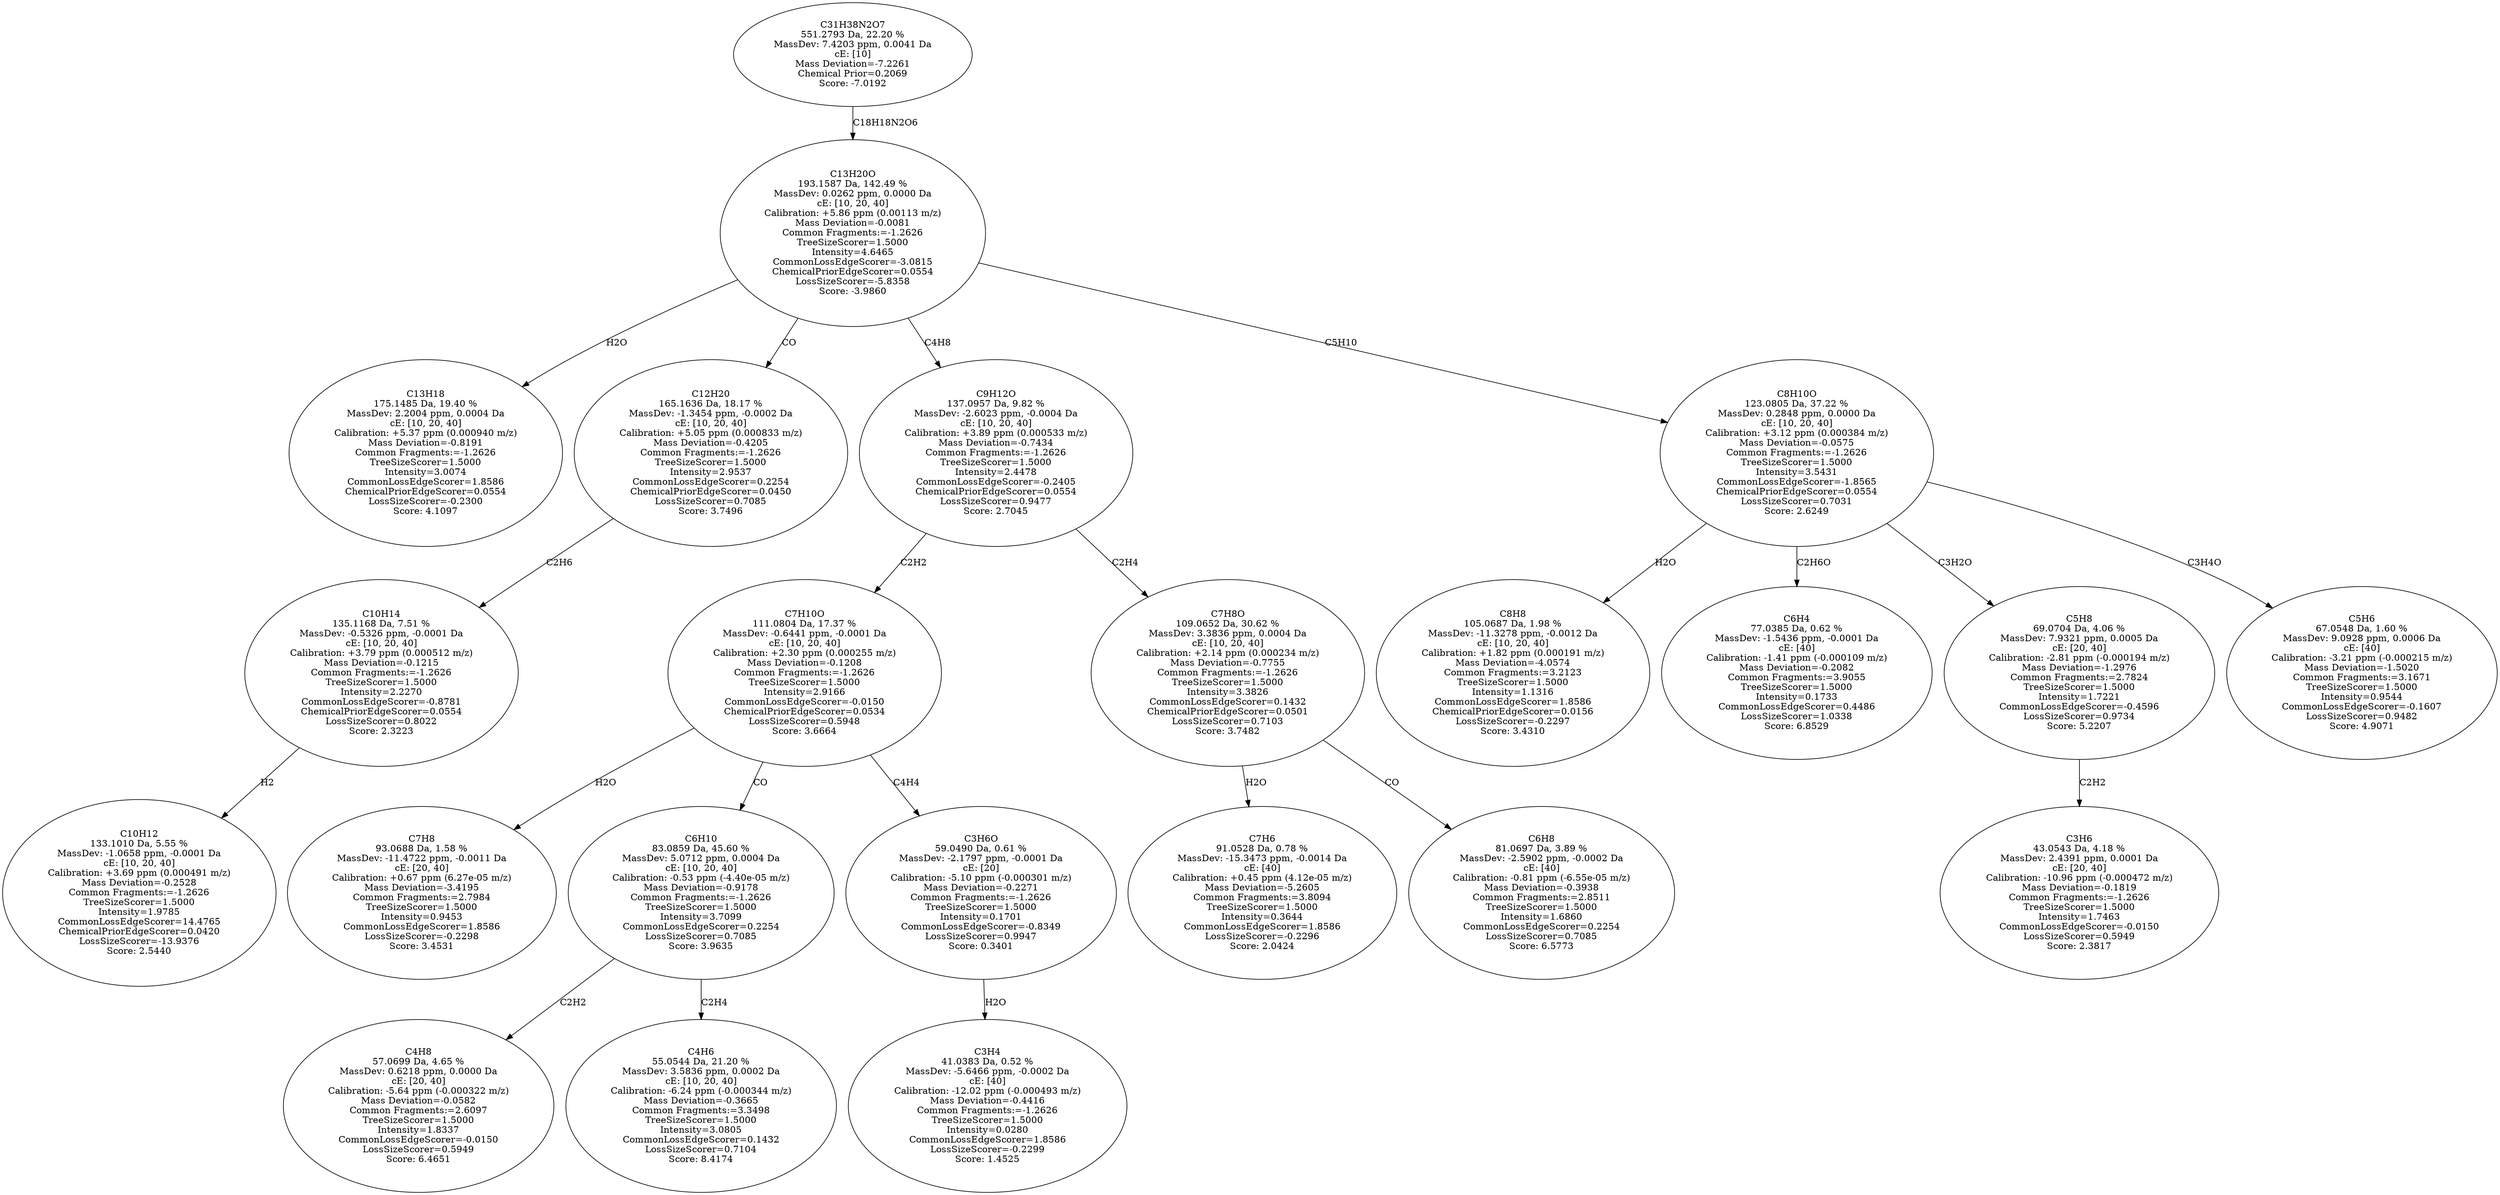 strict digraph {
v1 [label="C13H18\n175.1485 Da, 19.40 %\nMassDev: 2.2004 ppm, 0.0004 Da\ncE: [10, 20, 40]\nCalibration: +5.37 ppm (0.000940 m/z)\nMass Deviation=-0.8191\nCommon Fragments:=-1.2626\nTreeSizeScorer=1.5000\nIntensity=3.0074\nCommonLossEdgeScorer=1.8586\nChemicalPriorEdgeScorer=0.0554\nLossSizeScorer=-0.2300\nScore: 4.1097"];
v2 [label="C10H12\n133.1010 Da, 5.55 %\nMassDev: -1.0658 ppm, -0.0001 Da\ncE: [10, 20, 40]\nCalibration: +3.69 ppm (0.000491 m/z)\nMass Deviation=-0.2528\nCommon Fragments:=-1.2626\nTreeSizeScorer=1.5000\nIntensity=1.9785\nCommonLossEdgeScorer=14.4765\nChemicalPriorEdgeScorer=0.0420\nLossSizeScorer=-13.9376\nScore: 2.5440"];
v3 [label="C10H14\n135.1168 Da, 7.51 %\nMassDev: -0.5326 ppm, -0.0001 Da\ncE: [10, 20, 40]\nCalibration: +3.79 ppm (0.000512 m/z)\nMass Deviation=-0.1215\nCommon Fragments:=-1.2626\nTreeSizeScorer=1.5000\nIntensity=2.2270\nCommonLossEdgeScorer=-0.8781\nChemicalPriorEdgeScorer=0.0554\nLossSizeScorer=0.8022\nScore: 2.3223"];
v4 [label="C12H20\n165.1636 Da, 18.17 %\nMassDev: -1.3454 ppm, -0.0002 Da\ncE: [10, 20, 40]\nCalibration: +5.05 ppm (0.000833 m/z)\nMass Deviation=-0.4205\nCommon Fragments:=-1.2626\nTreeSizeScorer=1.5000\nIntensity=2.9537\nCommonLossEdgeScorer=0.2254\nChemicalPriorEdgeScorer=0.0450\nLossSizeScorer=0.7085\nScore: 3.7496"];
v5 [label="C7H8\n93.0688 Da, 1.58 %\nMassDev: -11.4722 ppm, -0.0011 Da\ncE: [20, 40]\nCalibration: +0.67 ppm (6.27e-05 m/z)\nMass Deviation=-3.4195\nCommon Fragments:=2.7984\nTreeSizeScorer=1.5000\nIntensity=0.9453\nCommonLossEdgeScorer=1.8586\nLossSizeScorer=-0.2298\nScore: 3.4531"];
v6 [label="C4H8\n57.0699 Da, 4.65 %\nMassDev: 0.6218 ppm, 0.0000 Da\ncE: [20, 40]\nCalibration: -5.64 ppm (-0.000322 m/z)\nMass Deviation=-0.0582\nCommon Fragments:=2.6097\nTreeSizeScorer=1.5000\nIntensity=1.8337\nCommonLossEdgeScorer=-0.0150\nLossSizeScorer=0.5949\nScore: 6.4651"];
v7 [label="C4H6\n55.0544 Da, 21.20 %\nMassDev: 3.5836 ppm, 0.0002 Da\ncE: [10, 20, 40]\nCalibration: -6.24 ppm (-0.000344 m/z)\nMass Deviation=-0.3665\nCommon Fragments:=3.3498\nTreeSizeScorer=1.5000\nIntensity=3.0805\nCommonLossEdgeScorer=0.1432\nLossSizeScorer=0.7104\nScore: 8.4174"];
v8 [label="C6H10\n83.0859 Da, 45.60 %\nMassDev: 5.0712 ppm, 0.0004 Da\ncE: [10, 20, 40]\nCalibration: -0.53 ppm (-4.40e-05 m/z)\nMass Deviation=-0.9178\nCommon Fragments:=-1.2626\nTreeSizeScorer=1.5000\nIntensity=3.7099\nCommonLossEdgeScorer=0.2254\nLossSizeScorer=0.7085\nScore: 3.9635"];
v9 [label="C3H4\n41.0383 Da, 0.52 %\nMassDev: -5.6466 ppm, -0.0002 Da\ncE: [40]\nCalibration: -12.02 ppm (-0.000493 m/z)\nMass Deviation=-0.4416\nCommon Fragments:=-1.2626\nTreeSizeScorer=1.5000\nIntensity=0.0280\nCommonLossEdgeScorer=1.8586\nLossSizeScorer=-0.2299\nScore: 1.4525"];
v10 [label="C3H6O\n59.0490 Da, 0.61 %\nMassDev: -2.1797 ppm, -0.0001 Da\ncE: [20]\nCalibration: -5.10 ppm (-0.000301 m/z)\nMass Deviation=-0.2271\nCommon Fragments:=-1.2626\nTreeSizeScorer=1.5000\nIntensity=0.1701\nCommonLossEdgeScorer=-0.8349\nLossSizeScorer=0.9947\nScore: 0.3401"];
v11 [label="C7H10O\n111.0804 Da, 17.37 %\nMassDev: -0.6441 ppm, -0.0001 Da\ncE: [10, 20, 40]\nCalibration: +2.30 ppm (0.000255 m/z)\nMass Deviation=-0.1208\nCommon Fragments:=-1.2626\nTreeSizeScorer=1.5000\nIntensity=2.9166\nCommonLossEdgeScorer=-0.0150\nChemicalPriorEdgeScorer=0.0534\nLossSizeScorer=0.5948\nScore: 3.6664"];
v12 [label="C7H6\n91.0528 Da, 0.78 %\nMassDev: -15.3473 ppm, -0.0014 Da\ncE: [40]\nCalibration: +0.45 ppm (4.12e-05 m/z)\nMass Deviation=-5.2605\nCommon Fragments:=3.8094\nTreeSizeScorer=1.5000\nIntensity=0.3644\nCommonLossEdgeScorer=1.8586\nLossSizeScorer=-0.2296\nScore: 2.0424"];
v13 [label="C6H8\n81.0697 Da, 3.89 %\nMassDev: -2.5902 ppm, -0.0002 Da\ncE: [40]\nCalibration: -0.81 ppm (-6.55e-05 m/z)\nMass Deviation=-0.3938\nCommon Fragments:=2.8511\nTreeSizeScorer=1.5000\nIntensity=1.6860\nCommonLossEdgeScorer=0.2254\nLossSizeScorer=0.7085\nScore: 6.5773"];
v14 [label="C7H8O\n109.0652 Da, 30.62 %\nMassDev: 3.3836 ppm, 0.0004 Da\ncE: [10, 20, 40]\nCalibration: +2.14 ppm (0.000234 m/z)\nMass Deviation=-0.7755\nCommon Fragments:=-1.2626\nTreeSizeScorer=1.5000\nIntensity=3.3826\nCommonLossEdgeScorer=0.1432\nChemicalPriorEdgeScorer=0.0501\nLossSizeScorer=0.7103\nScore: 3.7482"];
v15 [label="C9H12O\n137.0957 Da, 9.82 %\nMassDev: -2.6023 ppm, -0.0004 Da\ncE: [10, 20, 40]\nCalibration: +3.89 ppm (0.000533 m/z)\nMass Deviation=-0.7434\nCommon Fragments:=-1.2626\nTreeSizeScorer=1.5000\nIntensity=2.4478\nCommonLossEdgeScorer=-0.2405\nChemicalPriorEdgeScorer=0.0554\nLossSizeScorer=0.9477\nScore: 2.7045"];
v16 [label="C8H8\n105.0687 Da, 1.98 %\nMassDev: -11.3278 ppm, -0.0012 Da\ncE: [10, 20, 40]\nCalibration: +1.82 ppm (0.000191 m/z)\nMass Deviation=-4.0574\nCommon Fragments:=3.2123\nTreeSizeScorer=1.5000\nIntensity=1.1316\nCommonLossEdgeScorer=1.8586\nChemicalPriorEdgeScorer=0.0156\nLossSizeScorer=-0.2297\nScore: 3.4310"];
v17 [label="C6H4\n77.0385 Da, 0.62 %\nMassDev: -1.5436 ppm, -0.0001 Da\ncE: [40]\nCalibration: -1.41 ppm (-0.000109 m/z)\nMass Deviation=-0.2082\nCommon Fragments:=3.9055\nTreeSizeScorer=1.5000\nIntensity=0.1733\nCommonLossEdgeScorer=0.4486\nLossSizeScorer=1.0338\nScore: 6.8529"];
v18 [label="C3H6\n43.0543 Da, 4.18 %\nMassDev: 2.4391 ppm, 0.0001 Da\ncE: [20, 40]\nCalibration: -10.96 ppm (-0.000472 m/z)\nMass Deviation=-0.1819\nCommon Fragments:=-1.2626\nTreeSizeScorer=1.5000\nIntensity=1.7463\nCommonLossEdgeScorer=-0.0150\nLossSizeScorer=0.5949\nScore: 2.3817"];
v19 [label="C5H8\n69.0704 Da, 4.06 %\nMassDev: 7.9321 ppm, 0.0005 Da\ncE: [20, 40]\nCalibration: -2.81 ppm (-0.000194 m/z)\nMass Deviation=-1.2976\nCommon Fragments:=2.7824\nTreeSizeScorer=1.5000\nIntensity=1.7221\nCommonLossEdgeScorer=-0.4596\nLossSizeScorer=0.9734\nScore: 5.2207"];
v20 [label="C5H6\n67.0548 Da, 1.60 %\nMassDev: 9.0928 ppm, 0.0006 Da\ncE: [40]\nCalibration: -3.21 ppm (-0.000215 m/z)\nMass Deviation=-1.5020\nCommon Fragments:=3.1671\nTreeSizeScorer=1.5000\nIntensity=0.9544\nCommonLossEdgeScorer=-0.1607\nLossSizeScorer=0.9482\nScore: 4.9071"];
v21 [label="C8H10O\n123.0805 Da, 37.22 %\nMassDev: 0.2848 ppm, 0.0000 Da\ncE: [10, 20, 40]\nCalibration: +3.12 ppm (0.000384 m/z)\nMass Deviation=-0.0575\nCommon Fragments:=-1.2626\nTreeSizeScorer=1.5000\nIntensity=3.5431\nCommonLossEdgeScorer=-1.8565\nChemicalPriorEdgeScorer=0.0554\nLossSizeScorer=0.7031\nScore: 2.6249"];
v22 [label="C13H20O\n193.1587 Da, 142.49 %\nMassDev: 0.0262 ppm, 0.0000 Da\ncE: [10, 20, 40]\nCalibration: +5.86 ppm (0.00113 m/z)\nMass Deviation=-0.0081\nCommon Fragments:=-1.2626\nTreeSizeScorer=1.5000\nIntensity=4.6465\nCommonLossEdgeScorer=-3.0815\nChemicalPriorEdgeScorer=0.0554\nLossSizeScorer=-5.8358\nScore: -3.9860"];
v23 [label="C31H38N2O7\n551.2793 Da, 22.20 %\nMassDev: 7.4203 ppm, 0.0041 Da\ncE: [10]\nMass Deviation=-7.2261\nChemical Prior=0.2069\nScore: -7.0192"];
v22 -> v1 [label="H2O"];
v3 -> v2 [label="H2"];
v4 -> v3 [label="C2H6"];
v22 -> v4 [label="CO"];
v11 -> v5 [label="H2O"];
v8 -> v6 [label="C2H2"];
v8 -> v7 [label="C2H4"];
v11 -> v8 [label="CO"];
v10 -> v9 [label="H2O"];
v11 -> v10 [label="C4H4"];
v15 -> v11 [label="C2H2"];
v14 -> v12 [label="H2O"];
v14 -> v13 [label="CO"];
v15 -> v14 [label="C2H4"];
v22 -> v15 [label="C4H8"];
v21 -> v16 [label="H2O"];
v21 -> v17 [label="C2H6O"];
v19 -> v18 [label="C2H2"];
v21 -> v19 [label="C3H2O"];
v21 -> v20 [label="C3H4O"];
v22 -> v21 [label="C5H10"];
v23 -> v22 [label="C18H18N2O6"];
}